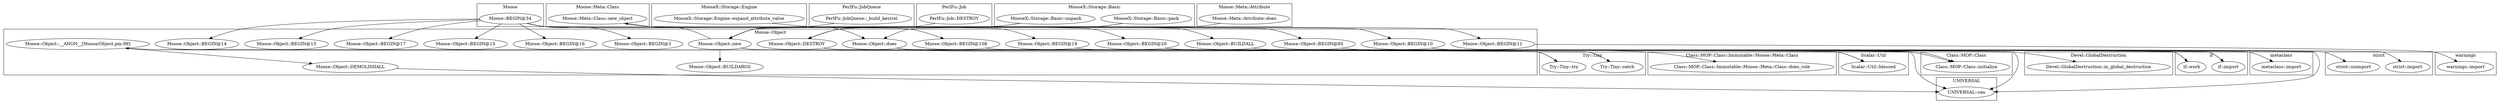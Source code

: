 digraph {
graph [overlap=false]
subgraph cluster_if {
	label="if";
	"if::import";
	"if::work";
}
subgraph cluster_warnings {
	label="warnings";
	"warnings::import";
}
subgraph cluster_Moose {
	label="Moose";
	"Moose::BEGIN@34";
}
subgraph cluster_Class_MOP_Class_Immutable_Moose_Meta_Class {
	label="Class::MOP::Class::Immutable::Moose::Meta::Class";
	"Class::MOP::Class::Immutable::Moose::Meta::Class::does_role";
}
subgraph cluster_Try_Tiny {
	label="Try::Tiny";
	"Try::Tiny::catch";
	"Try::Tiny::try";
}
subgraph cluster_metaclass {
	label="metaclass";
	"metaclass::import";
}
subgraph cluster_Scalar_Util {
	label="Scalar::Util";
	"Scalar::Util::blessed";
}
subgraph cluster_UNIVERSAL {
	label="UNIVERSAL";
	"UNIVERSAL::can";
}
subgraph cluster_Moose_Meta_Class {
	label="Moose::Meta::Class";
	"Moose::Meta::Class::new_object";
}
subgraph cluster_MooseX_Storage_Engine {
	label="MooseX::Storage::Engine";
	"MooseX::Storage::Engine::expand_attribute_value";
}
subgraph cluster_PerlFu_JobQueue {
	label="PerlFu::JobQueue";
	"PerlFu::JobQueue::_build_kestrel";
}
subgraph cluster_PerlFu_Job {
	label="PerlFu::Job";
	"PerlFu::Job::DESTROY";
}
subgraph cluster_strict {
	label="strict";
	"strict::import";
	"strict::unimport";
}
subgraph cluster_Devel_GlobalDestruction {
	label="Devel::GlobalDestruction";
	"Devel::GlobalDestruction::in_global_destruction";
}
subgraph cluster_Class_MOP_Class {
	label="Class::MOP::Class";
	"Class::MOP::Class::initialize";
}
subgraph cluster_Moose_Object {
	label="Moose::Object";
	"Moose::Object::does";
	"Moose::Object::new";
	"Moose::Object::BEGIN@108";
	"Moose::Object::__ANON__[Moose/Object.pm:99]";
	"Moose::Object::BEGIN@14";
	"Moose::Object::BEGIN@3";
	"Moose::Object::BEGIN@16";
	"Moose::Object::BUILDARGS";
	"Moose::Object::BEGIN@20";
	"Moose::Object::BUILDALL";
	"Moose::Object::BEGIN@15";
	"Moose::Object::BEGIN@17";
	"Moose::Object::DESTROY";
	"Moose::Object::BEGIN@13";
	"Moose::Object::BEGIN@85";
	"Moose::Object::BEGIN@11";
	"Moose::Object::DEMOLISHALL";
	"Moose::Object::BEGIN@19";
	"Moose::Object::BEGIN@10";
}
subgraph cluster_MooseX_Storage_Basic {
	label="MooseX::Storage::Basic";
	"MooseX::Storage::Basic::pack";
	"MooseX::Storage::Basic::unpack";
}
subgraph cluster_Moose_Meta_Attribute {
	label="Moose::Meta::Attribute";
	"Moose::Meta::Attribute::does";
}
"Moose::Object::DESTROY" -> "Try::Tiny::try";
"Moose::BEGIN@34" -> "Moose::Object::BEGIN@17";
"Moose::BEGIN@34" -> "Moose::Object::BEGIN@11";
"Moose::BEGIN@34" -> "Moose::Object::BEGIN@16";
"Moose::Object::new" -> "Moose::Object::BUILDARGS";
"Moose::Object::does" -> "Scalar::Util::blessed";
"Moose::Object::new" -> "Scalar::Util::blessed";
"Moose::BEGIN@34" -> "Moose::Object::BEGIN@15";
"Moose::Object::BEGIN@20" -> "metaclass::import";
"Moose::BEGIN@34" -> "Moose::Object::BEGIN@20";
"Moose::Object::DESTROY" -> "Try::Tiny::catch";
"MooseX::Storage::Basic::pack" -> "Moose::Object::DESTROY";
"MooseX::Storage::Basic::unpack" -> "Moose::Object::DESTROY";
"PerlFu::Job::DESTROY" -> "Moose::Object::DESTROY";
"Moose::Object::BEGIN@108" -> "UNIVERSAL::can";
"Moose::Object::does" -> "UNIVERSAL::can";
"Moose::Object::DEMOLISHALL" -> "UNIVERSAL::can";
"Moose::Object::BUILDALL" -> "UNIVERSAL::can";
"Moose::BEGIN@34" -> "Moose::Object::BEGIN@10";
"Moose::Object::BEGIN@85" -> "strict::unimport";
"Moose::Object::BEGIN@11" -> "warnings::import";
"Moose::Object::does" -> "Class::MOP::Class::Immutable::Moose::Meta::Class::does_role";
"Moose::Object::new" -> "Moose::Meta::Class::new_object";
"Moose::Object::does" -> "Class::MOP::Class::initialize";
"Moose::Object::new" -> "Class::MOP::Class::initialize";
"Moose::Meta::Class::new_object" -> "Moose::Object::BUILDALL";
"Moose::Object::BEGIN@10" -> "strict::import";
"Moose::BEGIN@34" -> "Moose::Object::BEGIN@108";
"Moose::Object::__ANON__[Moose/Object.pm:99]" -> "Moose::Object::DEMOLISHALL";
"MooseX::Storage::Basic::pack" -> "Moose::Object::new";
"MooseX::Storage::Basic::unpack" -> "Moose::Object::new";
"PerlFu::JobQueue::_build_kestrel" -> "Moose::Object::new";
"Moose::Object::BEGIN@19" -> "if::work";
"Moose::Object::BEGIN@20" -> "if::work";
"Moose::BEGIN@34" -> "Moose::Object::BEGIN@3";
"Moose::BEGIN@34" -> "Moose::Object::BEGIN@13";
"Moose::BEGIN@34" -> "Moose::Object::BEGIN@19";
"MooseX::Storage::Engine::expand_attribute_value" -> "Moose::Object::does";
"Moose::Meta::Attribute::does" -> "Moose::Object::does";
"Moose::Object::__ANON__[Moose/Object.pm:99]" -> "Devel::GlobalDestruction::in_global_destruction";
"Moose::Object::BEGIN@20" -> "if::import";
"Moose::Object::BEGIN@19" -> "if::import";
"Moose::BEGIN@34" -> "Moose::Object::BEGIN@14";
"Try::Tiny::try" -> "Moose::Object::__ANON__[Moose/Object.pm:99]";
"Moose::BEGIN@34" -> "Moose::Object::BEGIN@85";
}
